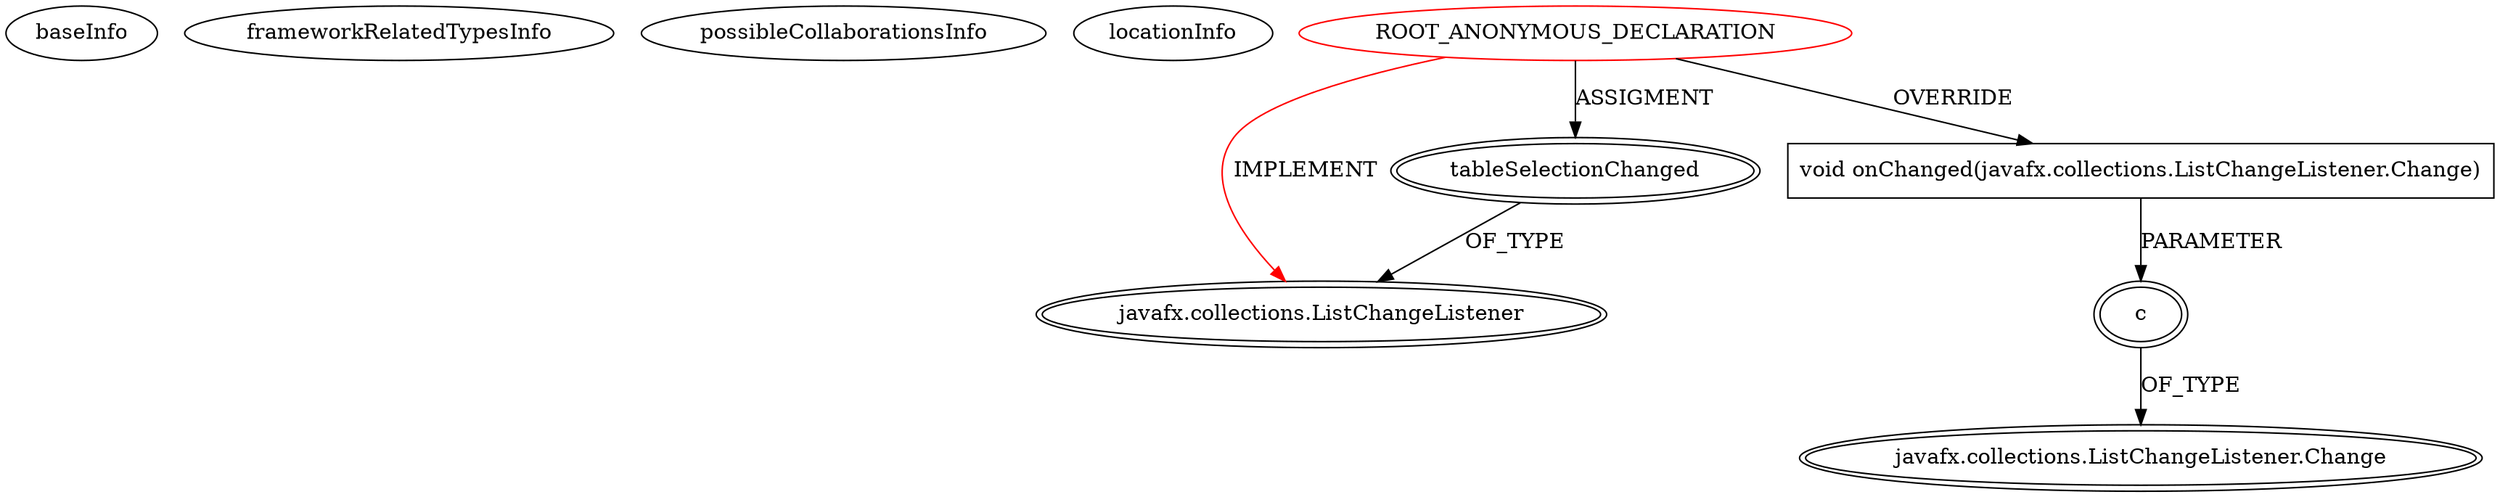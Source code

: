 digraph {
baseInfo[graphId=4086,category="extension_graph",isAnonymous=true,possibleRelation=false]
frameworkRelatedTypesInfo[0="javafx.collections.ListChangeListener"]
possibleCollaborationsInfo[]
locationInfo[projectName="santi-gonzalez-javafx-tutos",filePath="/santi-gonzalez-javafx-tutos/javafx-tutos-master/IssueTrackingLite/src/issuetrackinglite/IssueTrackingLiteController.java",contextSignature="IssueTrackingLiteController",graphId="4086"]
0[label="ROOT_ANONYMOUS_DECLARATION",vertexType="ROOT_ANONYMOUS_DECLARATION",isFrameworkType=false,color=red]
1[label="javafx.collections.ListChangeListener",vertexType="FRAMEWORK_INTERFACE_TYPE",isFrameworkType=true,peripheries=2]
2[label="tableSelectionChanged",vertexType="OUTSIDE_VARIABLE_EXPRESION",isFrameworkType=true,peripheries=2]
4[label="void onChanged(javafx.collections.ListChangeListener.Change)",vertexType="OVERRIDING_METHOD_DECLARATION",isFrameworkType=false,shape=box]
5[label="c",vertexType="PARAMETER_DECLARATION",isFrameworkType=true,peripheries=2]
6[label="javafx.collections.ListChangeListener.Change",vertexType="FRAMEWORK_CLASS_TYPE",isFrameworkType=true,peripheries=2]
0->1[label="IMPLEMENT",color=red]
0->2[label="ASSIGMENT"]
2->1[label="OF_TYPE"]
0->4[label="OVERRIDE"]
5->6[label="OF_TYPE"]
4->5[label="PARAMETER"]
}
